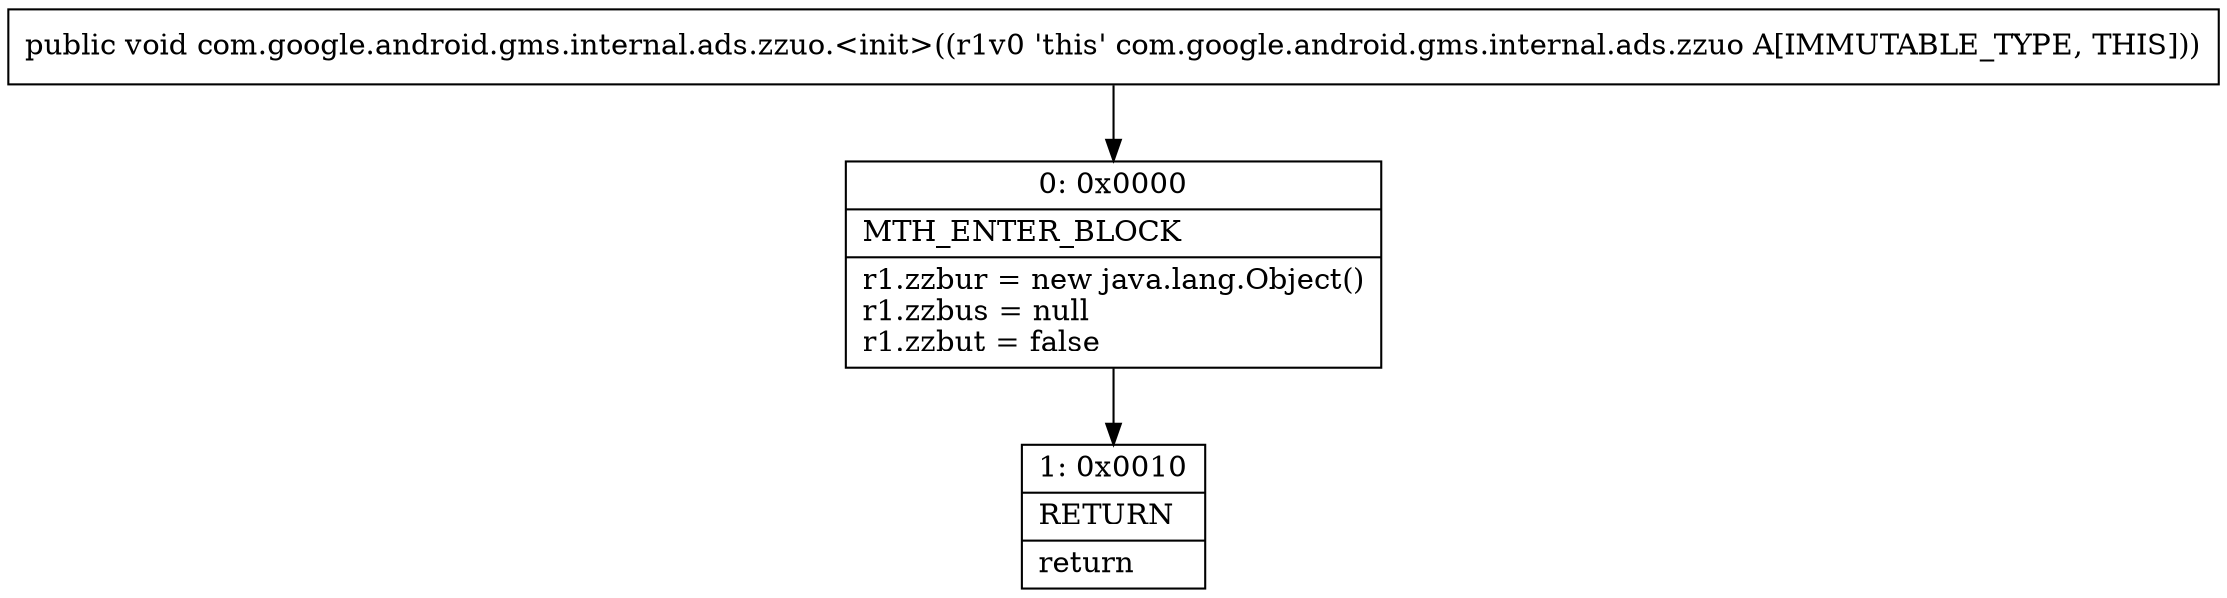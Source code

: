 digraph "CFG forcom.google.android.gms.internal.ads.zzuo.\<init\>()V" {
Node_0 [shape=record,label="{0\:\ 0x0000|MTH_ENTER_BLOCK\l|r1.zzbur = new java.lang.Object()\lr1.zzbus = null\lr1.zzbut = false\l}"];
Node_1 [shape=record,label="{1\:\ 0x0010|RETURN\l|return\l}"];
MethodNode[shape=record,label="{public void com.google.android.gms.internal.ads.zzuo.\<init\>((r1v0 'this' com.google.android.gms.internal.ads.zzuo A[IMMUTABLE_TYPE, THIS])) }"];
MethodNode -> Node_0;
Node_0 -> Node_1;
}

